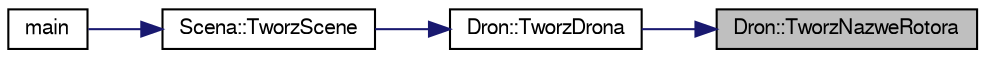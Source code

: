 digraph "Dron::TworzNazweRotora"
{
 // LATEX_PDF_SIZE
  edge [fontname="FreeSans",fontsize="10",labelfontname="FreeSans",labelfontsize="10"];
  node [fontname="FreeSans",fontsize="10",shape=record];
  rankdir="RL";
  Node1 [label="Dron::TworzNazweRotora",height=0.2,width=0.4,color="black", fillcolor="grey75", style="filled", fontcolor="black",tooltip="Metody generujace nazwy plikow."];
  Node1 -> Node2 [dir="back",color="midnightblue",fontsize="10",style="solid",fontname="FreeSans"];
  Node2 [label="Dron::TworzDrona",height=0.2,width=0.4,color="black", fillcolor="white", style="filled",URL="$a00106.html#ae8449c4acc9e1de1819b7db69f8665fe",tooltip="Metoda tworzaca zestaw plikow ze wspolrzednymi."];
  Node2 -> Node3 [dir="back",color="midnightblue",fontsize="10",style="solid",fontname="FreeSans"];
  Node3 [label="Scena::TworzScene",height=0.2,width=0.4,color="black", fillcolor="white", style="filled",URL="$a00134.html#aeca659dd59433366298ce1a828208d62",tooltip="Metoda tworzaca uklad sceny."];
  Node3 -> Node4 [dir="back",color="midnightblue",fontsize="10",style="solid",fontname="FreeSans"];
  Node4 [label="main",height=0.2,width=0.4,color="black", fillcolor="white", style="filled",URL="$a00077.html#ae66f6b31b5ad750f1fe042a706a4e3d4",tooltip=" "];
}
